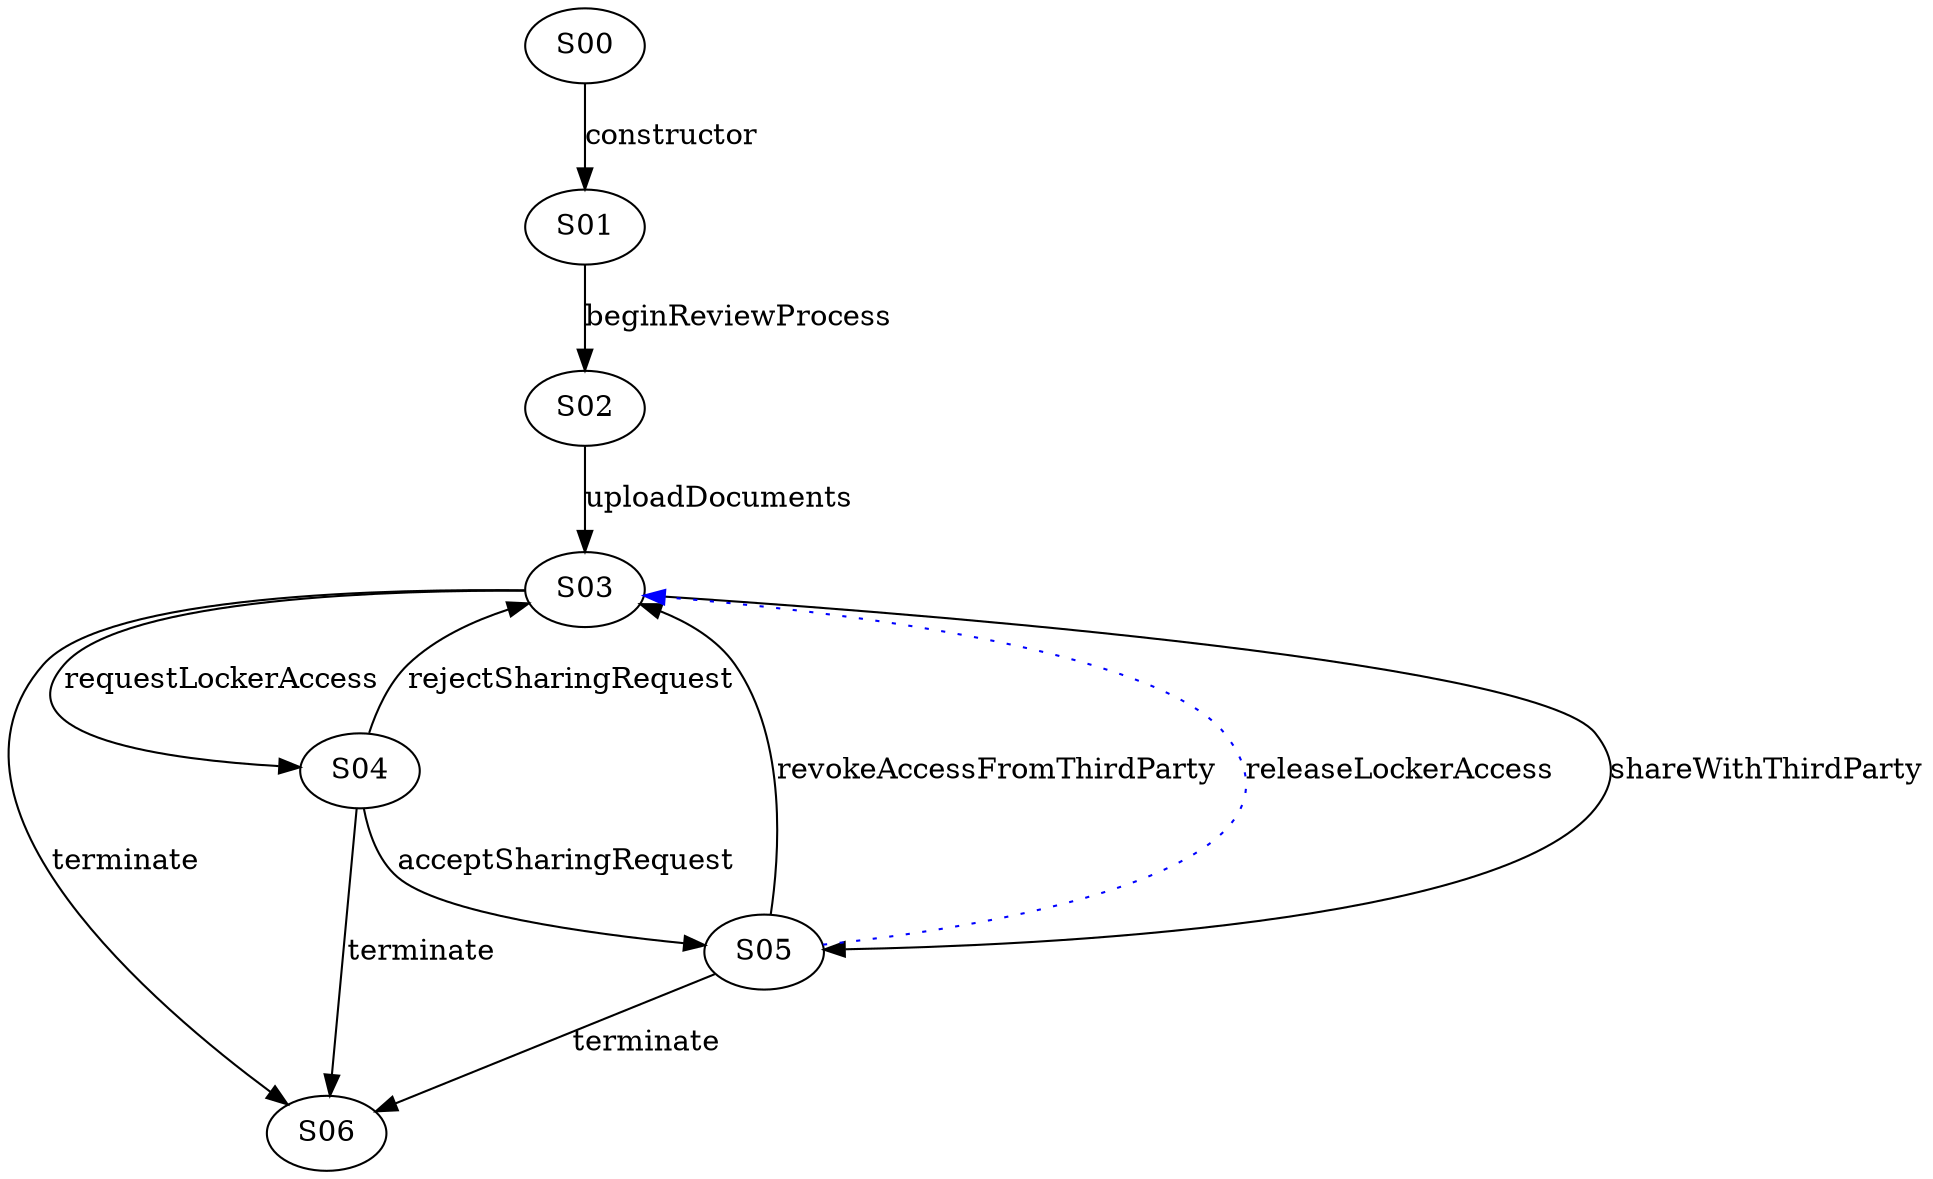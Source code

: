 digraph {



S00->S01 [label="constructor", style="", color="black"]
S02->S03 [label="uploadDocuments", style="", color="black"]
S01->S02 [label="beginReviewProcess", style="", color="black"]
S04->S06 [label="terminate", style="", color="black"]
S04->S03 [label="rejectSharingRequest", style="", color="black"]
S04->S05 [label="acceptSharingRequest", style="", color="black"]
S03->S04 [label="requestLockerAccess", style="", color="black"]
S03->S06 [label="terminate", style="", color="black"]
S03->S05 [label="shareWithThirdParty", style="", color="black"]
S05->S06 [label="terminate", style="", color="black"]
S05->S03 [label="revokeAccessFromThirdParty", style="", color="black"]
S05->S03 [label="releaseLockerAccess", style="dotted", color="blue"]
}